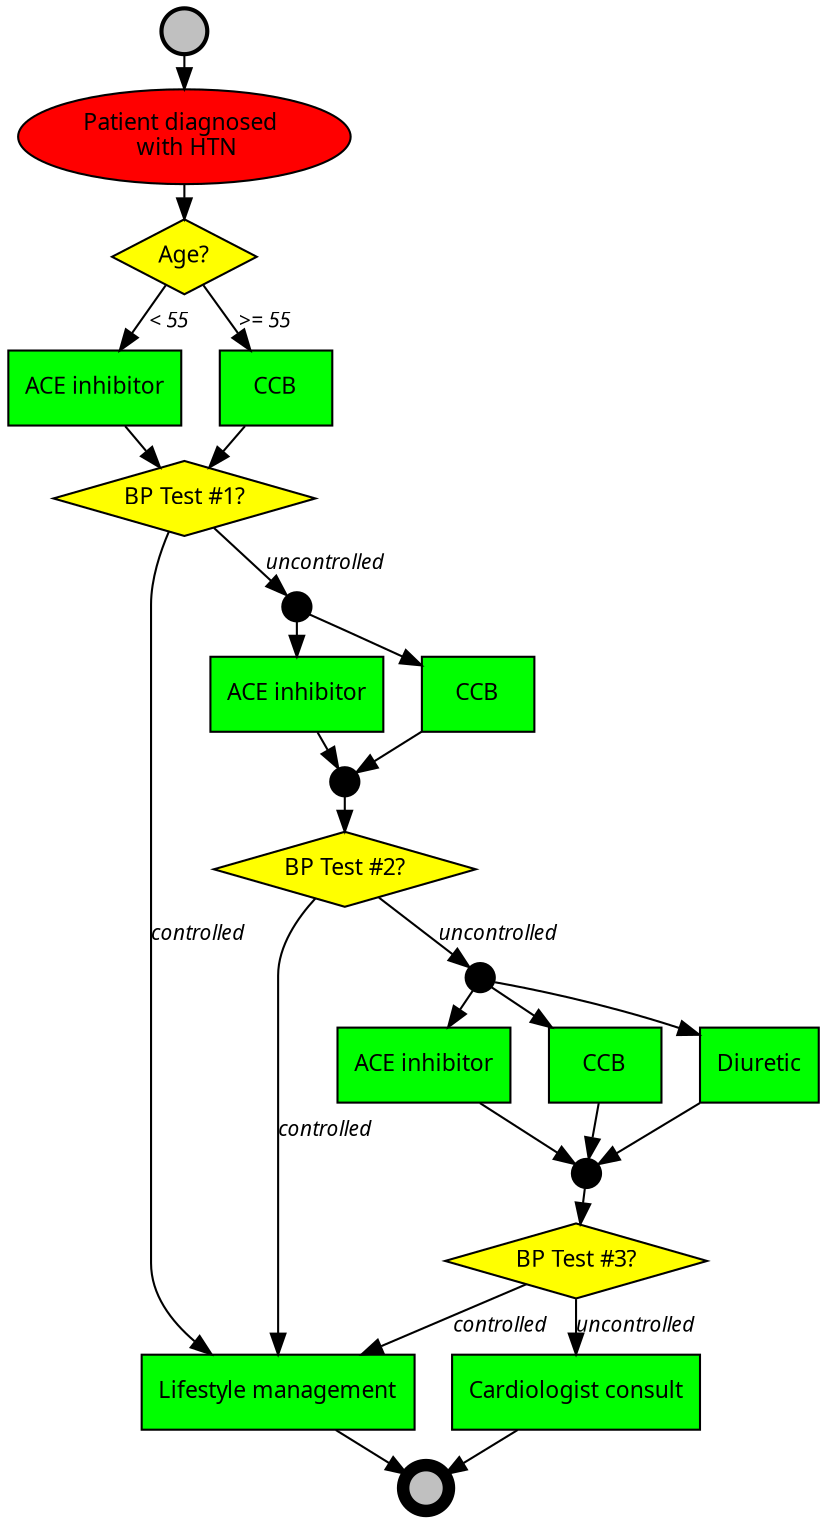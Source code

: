 // UHTN - uncontrolled hypertension 
// this version is based on the NICE guideline, but it was simplified
// version 3 - customized for presentation in pseudo-code

digraph HTN {
	ranksep=0.1;
node [shape=box, style=filled, fillcolor=green, fontname=Calibri, fontsize=11];
edge [fontname="Calibri Italic", fontsize=10];

// Context
c_htn [label="Patient diagnosed \n with HTN", shape=oval, style=filled, fillcolor=red];

// Actions
a_lifestyle_management [label="Lifestyle management"];
a_specialist_consult [label="Cardiologist consult"];

a_step1_acei [label="ACE inhibitor"];
a_step1_ccb [label="CCB"];

a_step2_acei [label="ACE inhibitor"];
a_step2_ccb [label="CCB"];
// Parallel gateways
p1 [shape=circle, label="", width=0.2, fillcolor=black];
p2 [shape=circle, label="", width=0.2, fillcolor=black];

a_step3_acei [label="ACE inhibitor"];
a_step3_ccb [label="CCB"];
a_step3_diuretric [label="Diuretic"];
// Parallel gateways
p3 [shape=circle, label="", width=0.2, fillcolor=black];
p4 [shape=circle, label="", width=0.2, fillcolor=black];

// Decisions
d_age_under_55 [shape=diamond, fillcolor=yellow, label="Age?"];
d_bp_controlled_1 [shape=diamond, fillcolor=yellow, label="BP Test #1?"];
d_bp_controlled_2 [shape=diamond, fillcolor=yellow, label="BP Test #2?"];
d_bp_controlled_3 [shape=diamond, fillcolor=yellow, label="BP Test #3?"];

// Event nodes
e_start [shape=circle, label="", width=0.3, penwidth=2, fillcolor="gray"];
e_end [shape=circle, label="", width=0.3, penwidth=6, fillcolor="gray"];


// Arcs
e_start -> c_htn;
c_htn -> d_age_under_55;

d_age_under_55 -> a_step1_acei [label="< 55"];
d_age_under_55 -> a_step1_ccb [label=">= 55"];

a_step1_acei -> d_bp_controlled_1;
a_step1_ccb -> d_bp_controlled_1;
d_bp_controlled_1 -> a_lifestyle_management [label="controlled"];
d_bp_controlled_1 -> p1 [label="uncontrolled"];
p1 -> a_step2_acei;
p1 -> a_step2_ccb
a_step2_acei -> p2;
a_step2_ccb -> p2;
p2 -> d_bp_controlled_2;
d_bp_controlled_2 -> a_lifestyle_management [label="controlled"];
d_bp_controlled_2 -> p3 [label="uncontrolled"];
p3 -> a_step3_acei;
p3 -> a_step3_ccb;
p3 -> a_step3_diuretric;
a_step3_acei -> p4;
a_step3_ccb -> p4;
a_step3_diuretric -> p4;
p4 -> d_bp_controlled_3;
d_bp_controlled_3 -> a_lifestyle_management [label="controlled"];
d_bp_controlled_3 -> a_specialist_consult [label="uncontrolled"];
a_lifestyle_management -> e_end;
a_specialist_consult -> e_end;
}